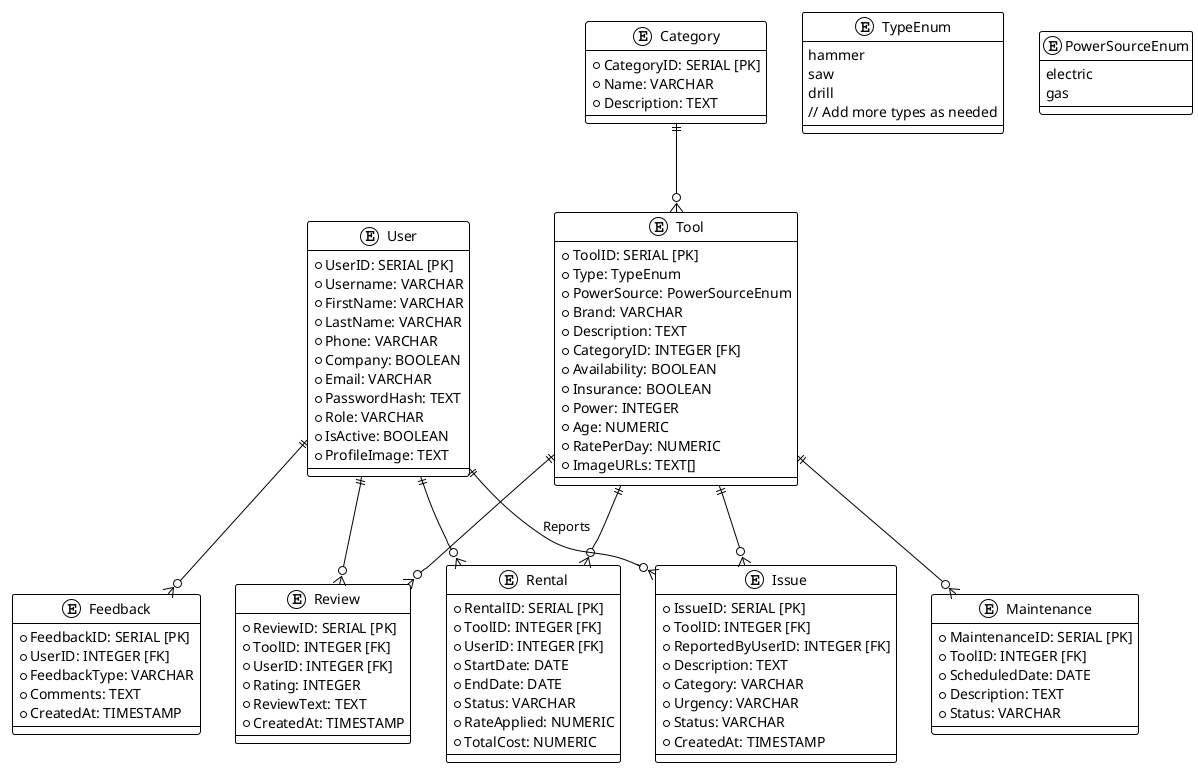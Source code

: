 @startuml

!theme plain

entity "User" as User {
    +UserID: SERIAL [PK]
    +Username: VARCHAR
    +FirstName: VARCHAR
    +LastName: VARCHAR
    +Phone: VARCHAR
    +Company: BOOLEAN
    +Email: VARCHAR
    +PasswordHash: TEXT
    +Role: VARCHAR
    +IsActive: BOOLEAN
    +ProfileImage: TEXT
}

entity "Category" as Category {
    +CategoryID: SERIAL [PK]
    +Name: VARCHAR
    +Description: TEXT
}

entity "Tool" as Tool {
    +ToolID: SERIAL [PK]
    +Type: TypeEnum
    +PowerSource: PowerSourceEnum
    +Brand: VARCHAR
    +Description: TEXT
    +CategoryID: INTEGER [FK]
    +Availability: BOOLEAN
    +Insurance: BOOLEAN
    +Power: INTEGER
    +Age: NUMERIC
    +RatePerDay: NUMERIC
    +ImageURLs: TEXT[]

}

enum TypeEnum {
    hammer
    saw
    drill
    // Add more types as needed
}

enum PowerSourceEnum {
    electric
    gas
}

entity "Rental" as Rental {
    +RentalID: SERIAL [PK]
    +ToolID: INTEGER [FK]
    +UserID: INTEGER [FK]
    +StartDate: DATE
    +EndDate: DATE
    +Status: VARCHAR
    +RateApplied: NUMERIC
    +TotalCost: NUMERIC
}

entity "Feedback" as Feedback {
    +FeedbackID: SERIAL [PK]
    +UserID: INTEGER [FK]
    +FeedbackType: VARCHAR
    +Comments: TEXT
    +CreatedAt: TIMESTAMP
}

entity "Review" as Review {
    +ReviewID: SERIAL [PK]
    +ToolID: INTEGER [FK]
    +UserID: INTEGER [FK]
    +Rating: INTEGER
    +ReviewText: TEXT
    +CreatedAt: TIMESTAMP
}

entity "Maintenance" as Maintenance {
    +MaintenanceID: SERIAL [PK]
    +ToolID: INTEGER [FK]
    +ScheduledDate: DATE
    +Description: TEXT
    +Status: VARCHAR
}

entity "Issue" as Issue {
    +IssueID: SERIAL [PK]
    +ToolID: INTEGER [FK]
    +ReportedByUserID: INTEGER [FK]
    +Description: TEXT
    +Category: VARCHAR
    +Urgency: VARCHAR
    +Status: VARCHAR
    +CreatedAt: TIMESTAMP
}

User ||--o{ Rental : ""
User ||--o{ Feedback : ""
User ||--o{ Review : ""
User ||--o{ Issue : "Reports"

Tool ||--o{ Rental : ""
Tool ||--o{ Review : ""
Tool ||--o{ Maintenance : ""
Tool ||--o{ Issue : ""

Category ||--o{ Tool : ""

@enduml
